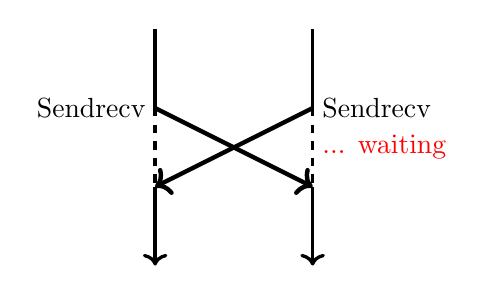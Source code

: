 \begin{tikzpicture}
  \draw[very thick]        (0,3) -- (0,2);
  \draw[very thick,dashed] (0,2) -- (0,1);
  \draw[very thick,->]     (0,1) -- (0,0);
  \node[left] at (0,2) {Sendrecv};
  \draw[ultra thick,->]    (0,2) -- (2,1);
  \draw[very thick]        (2,3) -- (2,2);
  \draw[very thick,dashed] (2,2) -- (2,1);
  \draw[very thick,->]     (2,1) -- (2,0);
  \node[right] at (2,2) {Sendrecv};
  \draw[ultra thick,->]    (2,2) -- (0,1);
  \node[right] at (2,1.5) {\textcolor{red}{... waiting}};
\end{tikzpicture}
